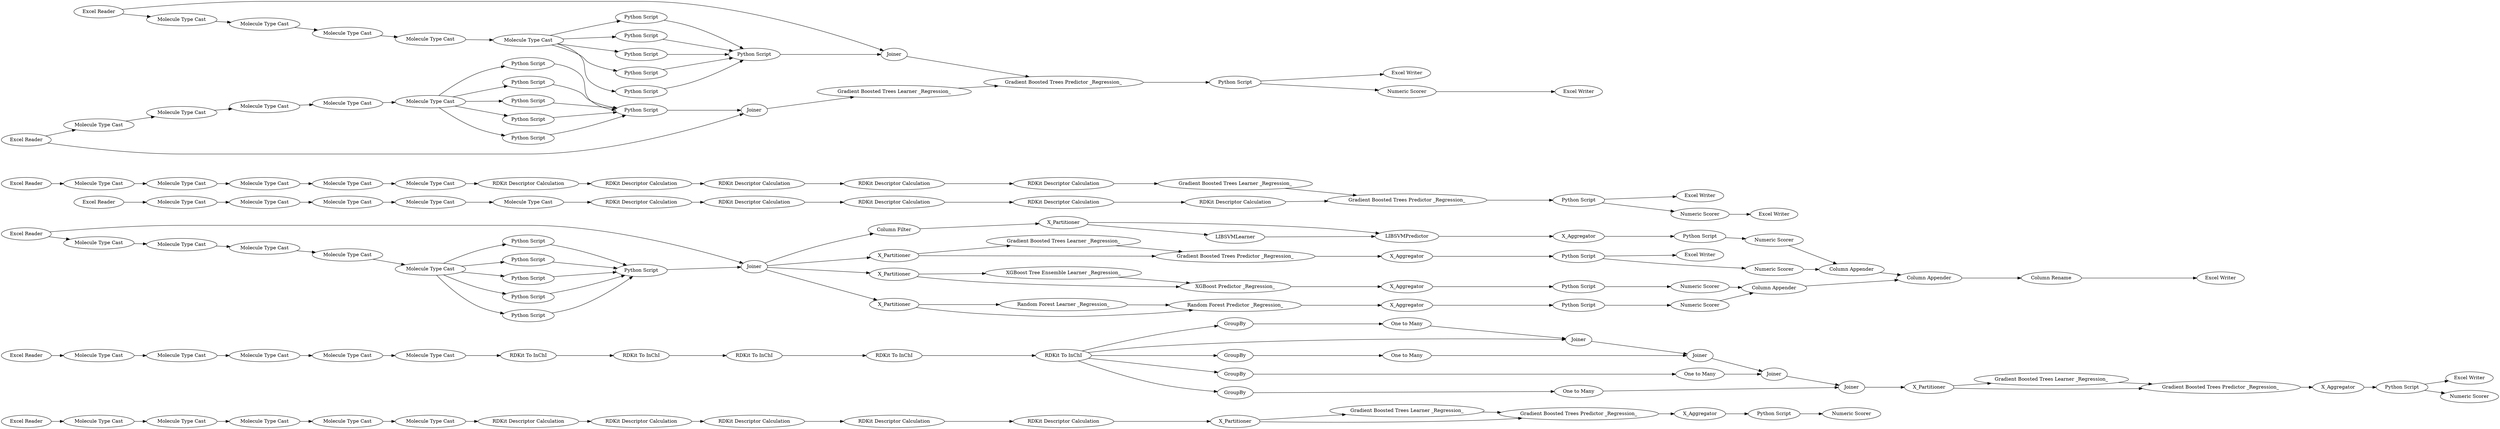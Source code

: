 digraph {
	"-8785641726343861816_4" [label="Molecule Type Cast"]
	"-2471412251760128547_11" [label="RDKit To InChI"]
	"8655057949158027360_752" [label=Joiner]
	"-7401385172268143779_905" [label="Excel Writer"]
	"1684763014361445431_6" [label="Molecule Type Cast"]
	"-2796393733384307183_297" [label="Excel Writer"]
	"-9181163713708370090_284" [label="One to Many"]
	"-9181163713708370090_280" [label=Joiner]
	"-3207775657779607356_146" [label="Python Script"]
	"-4749916250070535998_741" [label="RDKit Descriptor Calculation"]
	"8655057949158027360_264" [label="Python Script"]
	"-2796393733384307183_277" [label="Numeric Scorer"]
	"-9181163713708370090_263" [label="One to Many"]
	"8655057949158027360_254" [label="Random Forest Learner _Regression_"]
	"-781834755992330106_7" [label="Molecule Type Cast"]
	"-7401385172268143779_295" [label="Gradient Boosted Trees Learner _Regression_"]
	"-8453806719485470907_6" [label="Molecule Type Cast"]
	"-8785641726343861816_7" [label="Molecule Type Cast"]
	"-4749916250070535998_743" [label="RDKit Descriptor Calculation"]
	"-7401385172268143779_739" [label=X_Aggregator]
	"-2471412251760128547_10" [label="RDKit To InChI"]
	"-2796393733384307183_280" [label="Excel Reader"]
	"-781834755992330106_4" [label="Molecule Type Cast"]
	"-2796393733384307183_299" [label=Joiner]
	"8655057949158027360_748" [label=X_Partitioner]
	"-3207775657779607356_150" [label="Python Script"]
	"1684763014361445431_5" [label="Molecule Type Cast"]
	"-2796393733384307183_296" [label="Gradient Boosted Trees Learner _Regression_"]
	"8655057949158027360_267" [label="Column Appender"]
	"-8453806719485470907_5" [label="Molecule Type Cast"]
	"7807775758200498134_744" [label="RDKit Descriptor Calculation"]
	"8655057949158027360_742" [label=X_Partitioner]
	"-7401385172268143779_240" [label="Excel Reader"]
	"7807775758200498134_742" [label="RDKit Descriptor Calculation"]
	"-8785641726343861816_6" [label="Molecule Type Cast"]
	"-2796393733384307183_303" [label="Gradient Boosted Trees Learner _Regression_"]
	"8655057949158027360_168" [label="Python Script"]
	"-2917165562342914285_5" [label="Molecule Type Cast"]
	"-2471412251760128547_9" [label="Molecule Type Cast"]
	"8655057949158027360_259" [label=LIBSVMPredictor]
	"-2471412251760128547_14" [label="RDKit To InChI"]
	"-3887219692466384489_147" [label="Python Script"]
	"8655057949158027360_743" [label=X_Aggregator]
	"-4749916250070535998_744" [label="RDKit Descriptor Calculation"]
	"7807775758200498134_743" [label="RDKit Descriptor Calculation"]
	"-8453806719485470907_4" [label="Molecule Type Cast"]
	"-2796393733384307183_283" [label="Python Script"]
	"-2917165562342914285_3" [label="Molecule Type Cast"]
	"8655057949158027360_263" [label="Gradient Boosted Trees Predictor _Regression_"]
	"-3887219692466384489_150" [label="Python Script"]
	"-2796393733384307183_306" [label="Excel Writer"]
	"8655057949158027360_749" [label=X_Aggregator]
	"1746180715210203537_148" [label="Python Script"]
	"-2796393733384307183_308" [label="Excel Writer"]
	"-9181163713708370090_279" [label=Joiner]
	"8655057949158027360_260" [label="Python Script"]
	"-7401385172268143779_890" [label="Excel Reader"]
	"-7401385172268143779_263" [label="Gradient Boosted Trees Predictor _Regression_"]
	"-2917165562342914285_6" [label="Molecule Type Cast"]
	"-3887219692466384489_148" [label="Python Script"]
	"-7653860767007655792_5" [label="Molecule Type Cast"]
	"8655057949158027360_754" [label="Column Filter"]
	"-7653860767007655792_7" [label="Molecule Type Cast"]
	"-9181163713708370090_281" [label=Joiner]
	"8655057949158027360_747" [label=X_Aggregator]
	"-3207775657779607356_148" [label="Python Script"]
	"-7653860767007655792_3" [label="Molecule Type Cast"]
	"-2471412251760128547_6" [label="Molecule Type Cast"]
	"-2796393733384307183_307" [label="Numeric Scorer"]
	"1684763014361445431_4" [label="Molecule Type Cast"]
	"1746180715210203537_150" [label="Python Script"]
	"-7401385172268143779_892" [label=X_Aggregator]
	"-6337827443768080239_744" [label="RDKit Descriptor Calculation"]
	"1684763014361445431_3" [label="Molecule Type Cast"]
	"-9181163713708370090_282" [label=Joiner]
	"-2917165562342914285_4" [label="Molecule Type Cast"]
	"-4749916250070535998_742" [label="RDKit Descriptor Calculation"]
	"-2796393733384307183_302" [label="Excel Reader"]
	"-2471412251760128547_13" [label="RDKit To InChI"]
	"1746180715210203537_146" [label="Python Script"]
	"-8453806719485470907_3" [label="Molecule Type Cast"]
	"-7401385172268143779_893" [label="Gradient Boosted Trees Learner _Regression_"]
	"8655057949158027360_744" [label=X_Partitioner]
	"-2471412251760128547_5" [label="Molecule Type Cast"]
	"-7653860767007655792_6" [label="Molecule Type Cast"]
	"7807775758200498134_741" [label="RDKit Descriptor Calculation"]
	"-2796393733384307183_240" [label="Excel Reader"]
	"8655057949158027360_235" [label="XGBoost Predictor _Regression_"]
	"-2796393733384307183_298" [label=Joiner]
	"-7401385172268143779_895" [label=X_Partitioner]
	"1746180715210203537_147" [label="Python Script"]
	"-3887219692466384489_146" [label="Python Script"]
	"-2471412251760128547_12" [label="RDKit To InChI"]
	"-3207775657779607356_147" [label="Python Script"]
	"8655057949158027360_751" [label="Excel Writer"]
	"-3207775657779607356_162" [label="Python Script"]
	"-7401385172268143779_689" [label=X_Partitioner]
	"-8453806719485470907_7" [label="Molecule Type Cast"]
	"-2796393733384307183_300" [label="Excel Writer"]
	"-2796393733384307183_286" [label="Gradient Boosted Trees Predictor _Regression_"]
	"-2796393733384307183_304" [label="Gradient Boosted Trees Predictor _Regression_"]
	"-2917165562342914285_7" [label="Molecule Type Cast"]
	"-2471412251760128547_4" [label="Molecule Type Cast"]
	"-6337827443768080239_740" [label="RDKit Descriptor Calculation"]
	"-9181163713708370090_262" [label=GroupBy]
	"1746180715210203537_149" [label="Python Script"]
	"-9181163713708370090_266" [label=GroupBy]
	"8655057949158027360_257" [label="Python Script"]
	"8655057949158027360_240" [label="Excel Reader"]
	"8655057949158027360_237" [label="Numeric Scorer"]
	"8655057949158027360_238" [label="XGBoost Tree Ensemble Learner _Regression_"]
	"-781834755992330106_3" [label="Molecule Type Cast"]
	"-8785641726343861816_3" [label="Molecule Type Cast"]
	"8655057949158027360_746" [label=X_Partitioner]
	"-3887219692466384489_162" [label="Python Script"]
	"8655057949158027360_268" [label="Column Appender"]
	"-9181163713708370090_265" [label=GroupBy]
	"-7401385172268143779_894" [label="Gradient Boosted Trees Predictor _Regression_"]
	"-6337827443768080239_743" [label="RDKit Descriptor Calculation"]
	"-9181163713708370090_283" [label=GroupBy]
	"1684763014361445431_7" [label="Molecule Type Cast"]
	"-7401385172268143779_257" [label="Python Script"]
	"-2471412251760128547_3" [label="Molecule Type Cast"]
	"-7401385172268143779_896" [label="Numeric Scorer"]
	"8655057949158027360_258" [label=LIBSVMLearner]
	"1746180715210203537_162" [label="Python Script"]
	"-8785641726343861816_5" [label="Molecule Type Cast"]
	"8655057949158027360_745" [label=X_Aggregator]
	"8655057949158027360_256" [label="Numeric Scorer"]
	"8655057949158027360_750" [label="Gradient Boosted Trees Learner _Regression_"]
	"-781834755992330106_6" [label="Molecule Type Cast"]
	"-9181163713708370090_264" [label="One to Many"]
	"8655057949158027360_266" [label="Column Appender"]
	"-6337827443768080239_741" [label="RDKit Descriptor Calculation"]
	"-6337827443768080239_742" [label="RDKit Descriptor Calculation"]
	"-3887219692466384489_149" [label="Python Script"]
	"-7653860767007655792_4" [label="Molecule Type Cast"]
	"8655057949158027360_755" [label="Excel Writer"]
	"-781834755992330106_5" [label="Molecule Type Cast"]
	"-4749916250070535998_740" [label="RDKit Descriptor Calculation"]
	"8655057949158027360_261" [label="Numeric Scorer"]
	"8655057949158027360_269" [label="Column Rename"]
	"7807775758200498134_740" [label="RDKit Descriptor Calculation"]
	"-7401385172268143779_688" [label="Numeric Scorer"]
	"-2796393733384307183_310" [label="Excel Reader"]
	"8655057949158027360_255" [label="Random Forest Predictor _Regression_"]
	"-9181163713708370090_267" [label="One to Many"]
	"-3207775657779607356_149" [label="Python Script"]
	"-2796393733384307183_305" [label="Python Script"]
	"8655057949158027360_265" [label="Numeric Scorer"]
	"-7401385172268143779_904" [label="Python Script"]
	"-3887219692466384489_150" -> "-2796393733384307183_299"
	"8655057949158027360_261" -> "8655057949158027360_267"
	"8655057949158027360_235" -> "8655057949158027360_743"
	"-2471412251760128547_13" -> "-2471412251760128547_12"
	"8655057949158027360_744" -> "8655057949158027360_255"
	"8655057949158027360_750" -> "8655057949158027360_263"
	"-2796393733384307183_283" -> "-2796393733384307183_277"
	"-2917165562342914285_6" -> "-2917165562342914285_7"
	"-6337827443768080239_743" -> "-6337827443768080239_744"
	"-7401385172268143779_892" -> "-7401385172268143779_904"
	"-2471412251760128547_11" -> "-2471412251760128547_13"
	"8655057949158027360_263" -> "8655057949158027360_749"
	"-6337827443768080239_742" -> "-6337827443768080239_743"
	"-2917165562342914285_7" -> "-3207775657779607356_147"
	"-7401385172268143779_295" -> "-7401385172268143779_263"
	"-7401385172268143779_895" -> "-7401385172268143779_894"
	"8655057949158027360_266" -> "8655057949158027360_268"
	"-781834755992330106_7" -> "-3887219692466384489_147"
	"-2471412251760128547_9" -> "-2471412251760128547_10"
	"-3207775657779607356_148" -> "-3207775657779607356_150"
	"-9181163713708370090_266" -> "-9181163713708370090_267"
	"-2471412251760128547_4" -> "-2471412251760128547_5"
	"-4749916250070535998_740" -> "-4749916250070535998_741"
	"-2471412251760128547_14" -> "-9181163713708370090_262"
	"-2796393733384307183_240" -> "-2796393733384307183_298"
	"1684763014361445431_3" -> "1684763014361445431_4"
	"-9181163713708370090_262" -> "-9181163713708370090_263"
	"-9181163713708370090_263" -> "-9181163713708370090_279"
	"1684763014361445431_5" -> "1684763014361445431_6"
	"8655057949158027360_264" -> "8655057949158027360_265"
	"-781834755992330106_3" -> "-781834755992330106_4"
	"8655057949158027360_748" -> "8655057949158027360_750"
	"-2471412251760128547_3" -> "-2471412251760128547_4"
	"8655057949158027360_257" -> "8655057949158027360_256"
	"-9181163713708370090_264" -> "-9181163713708370090_280"
	"-7401385172268143779_257" -> "-7401385172268143779_688"
	"8655057949158027360_743" -> "8655057949158027360_168"
	"-3887219692466384489_149" -> "-3887219692466384489_150"
	"8655057949158027360_746" -> "8655057949158027360_259"
	"-2796393733384307183_240" -> "-7653860767007655792_3"
	"1746180715210203537_147" -> "1746180715210203537_150"
	"8655057949158027360_168" -> "8655057949158027360_237"
	"8655057949158027360_255" -> "8655057949158027360_745"
	"-8785641726343861816_5" -> "-8785641726343861816_6"
	"-3887219692466384489_162" -> "-3887219692466384489_150"
	"-7401385172268143779_240" -> "-8785641726343861816_3"
	"-8453806719485470907_3" -> "-8453806719485470907_4"
	"-781834755992330106_4" -> "-781834755992330106_5"
	"8655057949158027360_746" -> "8655057949158027360_258"
	"-2796393733384307183_307" -> "-2796393733384307183_308"
	"-6337827443768080239_741" -> "-6337827443768080239_742"
	"-9181163713708370090_279" -> "-9181163713708370090_280"
	"-3207775657779607356_146" -> "-3207775657779607356_150"
	"7807775758200498134_743" -> "7807775758200498134_744"
	"8655057949158027360_748" -> "8655057949158027360_263"
	"8655057949158027360_264" -> "8655057949158027360_755"
	"-8785641726343861816_6" -> "-8785641726343861816_7"
	"7807775758200498134_740" -> "7807775758200498134_741"
	"-8785641726343861816_7" -> "-4749916250070535998_740"
	"-3887219692466384489_147" -> "-3887219692466384489_150"
	"-781834755992330106_7" -> "-3887219692466384489_162"
	"-6337827443768080239_744" -> "-2796393733384307183_304"
	"-7653860767007655792_7" -> "1746180715210203537_162"
	"-3887219692466384489_148" -> "-3887219692466384489_150"
	"-781834755992330106_7" -> "-3887219692466384489_149"
	"-7401385172268143779_904" -> "-7401385172268143779_896"
	"8655057949158027360_754" -> "8655057949158027360_746"
	"-7653860767007655792_6" -> "-7653860767007655792_7"
	"-8785641726343861816_3" -> "-8785641726343861816_4"
	"-2796393733384307183_296" -> "-2796393733384307183_286"
	"-2796393733384307183_305" -> "-2796393733384307183_307"
	"1746180715210203537_150" -> "-2796393733384307183_298"
	"-3207775657779607356_162" -> "-3207775657779607356_150"
	"7807775758200498134_742" -> "7807775758200498134_743"
	"-8453806719485470907_6" -> "-8453806719485470907_7"
	"-2796393733384307183_280" -> "-781834755992330106_3"
	"-2471412251760128547_14" -> "-9181163713708370090_283"
	"-2471412251760128547_12" -> "-2471412251760128547_14"
	"8655057949158027360_258" -> "8655057949158027360_259"
	"-2796393733384307183_298" -> "-2796393733384307183_296"
	"-3207775657779607356_150" -> "8655057949158027360_752"
	"-2917165562342914285_5" -> "-2917165562342914285_6"
	"-2796393733384307183_286" -> "-2796393733384307183_283"
	"1684763014361445431_7" -> "-6337827443768080239_740"
	"-2796393733384307183_283" -> "-2796393733384307183_297"
	"-2796393733384307183_302" -> "-8453806719485470907_3"
	"8655057949158027360_260" -> "8655057949158027360_261"
	"-781834755992330106_7" -> "-3887219692466384489_146"
	"-7653860767007655792_7" -> "1746180715210203537_146"
	"-7401385172268143779_689" -> "-7401385172268143779_263"
	"-2471412251760128547_14" -> "-9181163713708370090_279"
	"-2917165562342914285_4" -> "-2917165562342914285_5"
	"-2796393733384307183_277" -> "-2796393733384307183_300"
	"-2796393733384307183_303" -> "-2796393733384307183_304"
	"-3887219692466384489_146" -> "-3887219692466384489_150"
	"7807775758200498134_744" -> "-2796393733384307183_303"
	"8655057949158027360_749" -> "8655057949158027360_264"
	"8655057949158027360_269" -> "8655057949158027360_751"
	"-7401385172268143779_689" -> "-7401385172268143779_295"
	"-7401385172268143779_893" -> "-7401385172268143779_894"
	"-7401385172268143779_894" -> "-7401385172268143779_892"
	"-2917165562342914285_3" -> "-2917165562342914285_4"
	"-8453806719485470907_5" -> "-8453806719485470907_6"
	"8655057949158027360_742" -> "8655057949158027360_235"
	"-7653860767007655792_7" -> "1746180715210203537_149"
	"-2917165562342914285_7" -> "-3207775657779607356_146"
	"-8453806719485470907_4" -> "-8453806719485470907_5"
	"8655057949158027360_238" -> "8655057949158027360_235"
	"-2917165562342914285_7" -> "-3207775657779607356_149"
	"8655057949158027360_745" -> "8655057949158027360_257"
	"-4749916250070535998_741" -> "-4749916250070535998_742"
	"8655057949158027360_254" -> "8655057949158027360_255"
	"8655057949158027360_752" -> "8655057949158027360_742"
	"-2796393733384307183_310" -> "1684763014361445431_3"
	"1684763014361445431_4" -> "1684763014361445431_5"
	"-2796393733384307183_304" -> "-2796393733384307183_305"
	"-781834755992330106_7" -> "-3887219692466384489_148"
	"8655057949158027360_256" -> "8655057949158027360_266"
	"1746180715210203537_146" -> "1746180715210203537_150"
	"8655057949158027360_267" -> "8655057949158027360_268"
	"-7401385172268143779_890" -> "-2471412251760128547_3"
	"8655057949158027360_259" -> "8655057949158027360_747"
	"8655057949158027360_752" -> "8655057949158027360_744"
	"-9181163713708370090_283" -> "-9181163713708370090_284"
	"-781834755992330106_5" -> "-781834755992330106_6"
	"1746180715210203537_149" -> "1746180715210203537_150"
	"8655057949158027360_268" -> "8655057949158027360_269"
	"8655057949158027360_752" -> "8655057949158027360_754"
	"-2796393733384307183_305" -> "-2796393733384307183_306"
	"-3207775657779607356_147" -> "-3207775657779607356_150"
	"-6337827443768080239_740" -> "-6337827443768080239_741"
	"8655057949158027360_240" -> "-2917165562342914285_3"
	"-7653860767007655792_7" -> "1746180715210203537_147"
	"-2471412251760128547_6" -> "-2471412251760128547_9"
	"-8453806719485470907_7" -> "7807775758200498134_740"
	"-8785641726343861816_4" -> "-8785641726343861816_5"
	"-7653860767007655792_4" -> "-7653860767007655792_5"
	"8655057949158027360_742" -> "8655057949158027360_238"
	"-2471412251760128547_14" -> "-9181163713708370090_266"
	"-9181163713708370090_265" -> "-9181163713708370090_264"
	"8655057949158027360_265" -> "8655057949158027360_267"
	"-2471412251760128547_10" -> "-2471412251760128547_11"
	"-2796393733384307183_280" -> "-2796393733384307183_299"
	"-7401385172268143779_904" -> "-7401385172268143779_905"
	"-781834755992330106_6" -> "-781834755992330106_7"
	"7807775758200498134_741" -> "7807775758200498134_742"
	"8655057949158027360_752" -> "8655057949158027360_748"
	"-7401385172268143779_895" -> "-7401385172268143779_893"
	"-9181163713708370090_267" -> "-9181163713708370090_281"
	"8655057949158027360_237" -> "8655057949158027360_266"
	"-9181163713708370090_282" -> "-7401385172268143779_895"
	"-7401385172268143779_739" -> "-7401385172268143779_257"
	"-2796393733384307183_299" -> "-2796393733384307183_286"
	"-4749916250070535998_744" -> "-7401385172268143779_689"
	"1746180715210203537_148" -> "1746180715210203537_150"
	"-2471412251760128547_5" -> "-2471412251760128547_6"
	"1684763014361445431_6" -> "1684763014361445431_7"
	"-7653860767007655792_7" -> "1746180715210203537_148"
	"-3207775657779607356_149" -> "-3207775657779607356_150"
	"8655057949158027360_744" -> "8655057949158027360_254"
	"8655057949158027360_747" -> "8655057949158027360_260"
	"-4749916250070535998_742" -> "-4749916250070535998_743"
	"-2917165562342914285_7" -> "-3207775657779607356_148"
	"-9181163713708370090_280" -> "-9181163713708370090_281"
	"-9181163713708370090_281" -> "-9181163713708370090_282"
	"-7653860767007655792_5" -> "-7653860767007655792_6"
	"-2471412251760128547_14" -> "-9181163713708370090_265"
	"-4749916250070535998_743" -> "-4749916250070535998_744"
	"8655057949158027360_240" -> "8655057949158027360_752"
	"1746180715210203537_162" -> "1746180715210203537_150"
	"-7653860767007655792_3" -> "-7653860767007655792_4"
	"-7401385172268143779_263" -> "-7401385172268143779_739"
	"-9181163713708370090_284" -> "-9181163713708370090_282"
	"-2917165562342914285_7" -> "-3207775657779607356_162"
	rankdir=LR
}
